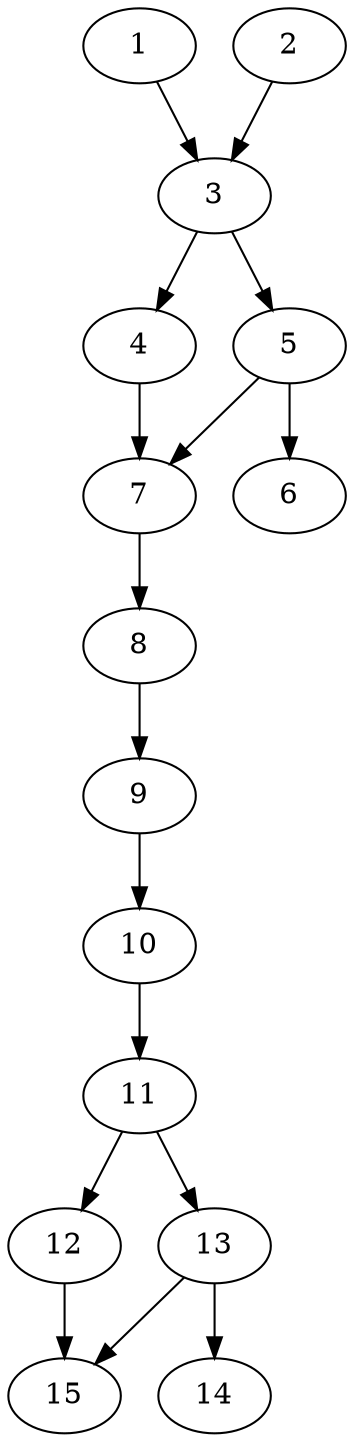 // DAG automatically generated by daggen at Thu Oct  3 13:59:26 2019
// ./daggen --dot -n 15 --ccr 0.3 --fat 0.3 --regular 0.9 --density 0.6 --mindata 5242880 --maxdata 52428800 
digraph G {
  1 [size="162628267", alpha="0.12", expect_size="48788480"] 
  1 -> 3 [size ="48788480"]
  2 [size="44472320", alpha="0.16", expect_size="13341696"] 
  2 -> 3 [size ="13341696"]
  3 [size="163293867", alpha="0.20", expect_size="48988160"] 
  3 -> 4 [size ="48988160"]
  3 -> 5 [size ="48988160"]
  4 [size="116862293", alpha="0.11", expect_size="35058688"] 
  4 -> 7 [size ="35058688"]
  5 [size="109987840", alpha="0.11", expect_size="32996352"] 
  5 -> 6 [size ="32996352"]
  5 -> 7 [size ="32996352"]
  6 [size="122862933", alpha="0.07", expect_size="36858880"] 
  7 [size="38737920", alpha="0.06", expect_size="11621376"] 
  7 -> 8 [size ="11621376"]
  8 [size="24186880", alpha="0.04", expect_size="7256064"] 
  8 -> 9 [size ="7256064"]
  9 [size="17578667", alpha="0.13", expect_size="5273600"] 
  9 -> 10 [size ="5273600"]
  10 [size="86009173", alpha="0.10", expect_size="25802752"] 
  10 -> 11 [size ="25802752"]
  11 [size="73956693", alpha="0.16", expect_size="22187008"] 
  11 -> 12 [size ="22187008"]
  11 -> 13 [size ="22187008"]
  12 [size="164423680", alpha="0.19", expect_size="49327104"] 
  12 -> 15 [size ="49327104"]
  13 [size="131761493", alpha="0.03", expect_size="39528448"] 
  13 -> 14 [size ="39528448"]
  13 -> 15 [size ="39528448"]
  14 [size="129419947", alpha="0.09", expect_size="38825984"] 
  15 [size="59426133", alpha="0.16", expect_size="17827840"] 
}

